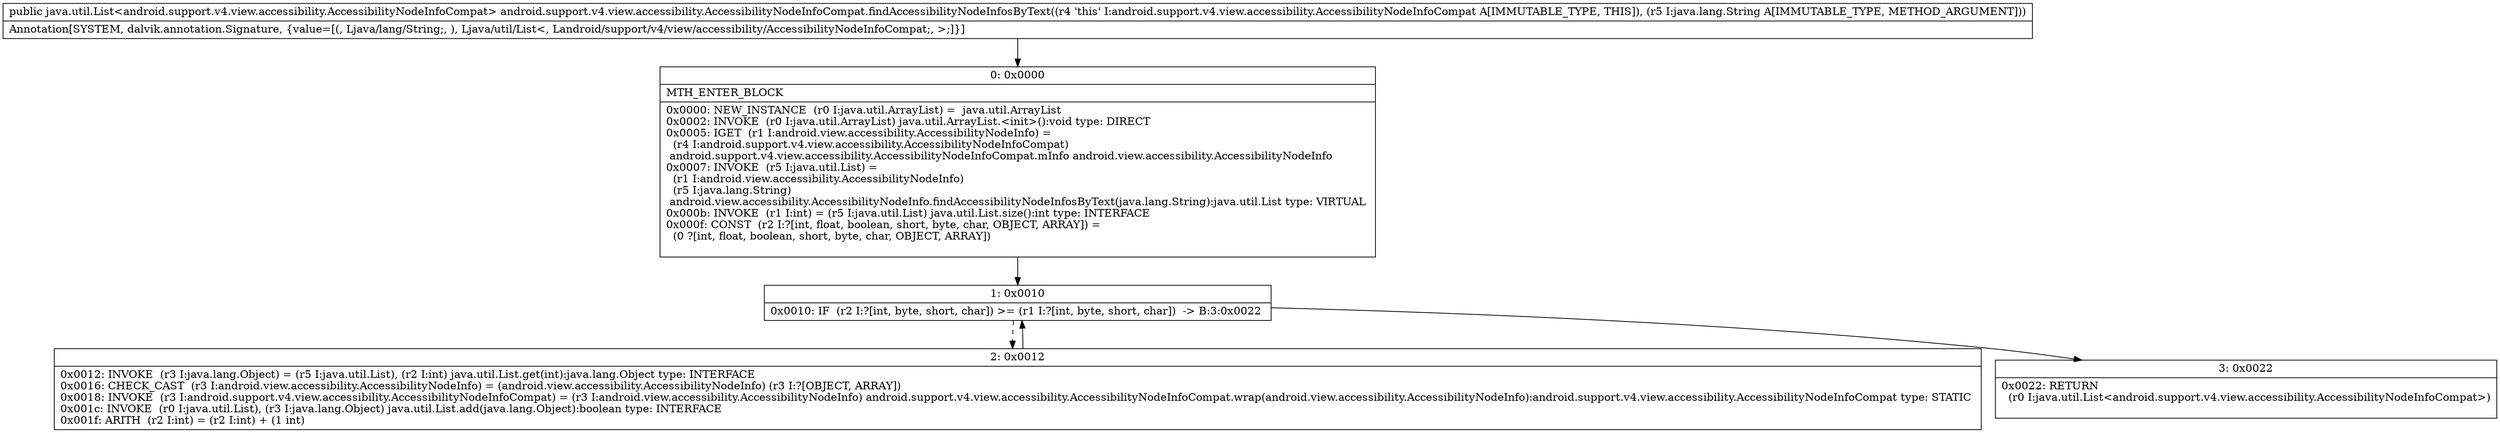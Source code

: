 digraph "CFG forandroid.support.v4.view.accessibility.AccessibilityNodeInfoCompat.findAccessibilityNodeInfosByText(Ljava\/lang\/String;)Ljava\/util\/List;" {
Node_0 [shape=record,label="{0\:\ 0x0000|MTH_ENTER_BLOCK\l|0x0000: NEW_INSTANCE  (r0 I:java.util.ArrayList) =  java.util.ArrayList \l0x0002: INVOKE  (r0 I:java.util.ArrayList) java.util.ArrayList.\<init\>():void type: DIRECT \l0x0005: IGET  (r1 I:android.view.accessibility.AccessibilityNodeInfo) = \l  (r4 I:android.support.v4.view.accessibility.AccessibilityNodeInfoCompat)\l android.support.v4.view.accessibility.AccessibilityNodeInfoCompat.mInfo android.view.accessibility.AccessibilityNodeInfo \l0x0007: INVOKE  (r5 I:java.util.List) = \l  (r1 I:android.view.accessibility.AccessibilityNodeInfo)\l  (r5 I:java.lang.String)\l android.view.accessibility.AccessibilityNodeInfo.findAccessibilityNodeInfosByText(java.lang.String):java.util.List type: VIRTUAL \l0x000b: INVOKE  (r1 I:int) = (r5 I:java.util.List) java.util.List.size():int type: INTERFACE \l0x000f: CONST  (r2 I:?[int, float, boolean, short, byte, char, OBJECT, ARRAY]) = \l  (0 ?[int, float, boolean, short, byte, char, OBJECT, ARRAY])\l \l}"];
Node_1 [shape=record,label="{1\:\ 0x0010|0x0010: IF  (r2 I:?[int, byte, short, char]) \>= (r1 I:?[int, byte, short, char])  \-\> B:3:0x0022 \l}"];
Node_2 [shape=record,label="{2\:\ 0x0012|0x0012: INVOKE  (r3 I:java.lang.Object) = (r5 I:java.util.List), (r2 I:int) java.util.List.get(int):java.lang.Object type: INTERFACE \l0x0016: CHECK_CAST  (r3 I:android.view.accessibility.AccessibilityNodeInfo) = (android.view.accessibility.AccessibilityNodeInfo) (r3 I:?[OBJECT, ARRAY]) \l0x0018: INVOKE  (r3 I:android.support.v4.view.accessibility.AccessibilityNodeInfoCompat) = (r3 I:android.view.accessibility.AccessibilityNodeInfo) android.support.v4.view.accessibility.AccessibilityNodeInfoCompat.wrap(android.view.accessibility.AccessibilityNodeInfo):android.support.v4.view.accessibility.AccessibilityNodeInfoCompat type: STATIC \l0x001c: INVOKE  (r0 I:java.util.List), (r3 I:java.lang.Object) java.util.List.add(java.lang.Object):boolean type: INTERFACE \l0x001f: ARITH  (r2 I:int) = (r2 I:int) + (1 int) \l}"];
Node_3 [shape=record,label="{3\:\ 0x0022|0x0022: RETURN  \l  (r0 I:java.util.List\<android.support.v4.view.accessibility.AccessibilityNodeInfoCompat\>)\l \l}"];
MethodNode[shape=record,label="{public java.util.List\<android.support.v4.view.accessibility.AccessibilityNodeInfoCompat\> android.support.v4.view.accessibility.AccessibilityNodeInfoCompat.findAccessibilityNodeInfosByText((r4 'this' I:android.support.v4.view.accessibility.AccessibilityNodeInfoCompat A[IMMUTABLE_TYPE, THIS]), (r5 I:java.lang.String A[IMMUTABLE_TYPE, METHOD_ARGUMENT]))  | Annotation[SYSTEM, dalvik.annotation.Signature, \{value=[(, Ljava\/lang\/String;, ), Ljava\/util\/List\<, Landroid\/support\/v4\/view\/accessibility\/AccessibilityNodeInfoCompat;, \>;]\}]\l}"];
MethodNode -> Node_0;
Node_0 -> Node_1;
Node_1 -> Node_2[style=dashed];
Node_1 -> Node_3;
Node_2 -> Node_1;
}

